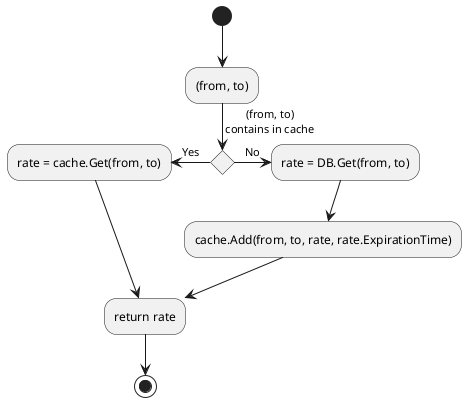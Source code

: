 @startuml

(*)  --> "(from, to)"
If "(from, to)\ncontains in cache" then
-l-> [Yes] "rate = cache.Get(from, to)"
--> "return rate"
else 
-r-> [No] "rate = DB.Get(from, to)"
--> "cache.Add(from, to, rate, rate.ExpirationTime)"
--> "return rate"
Endif
-->(*)

@enduml